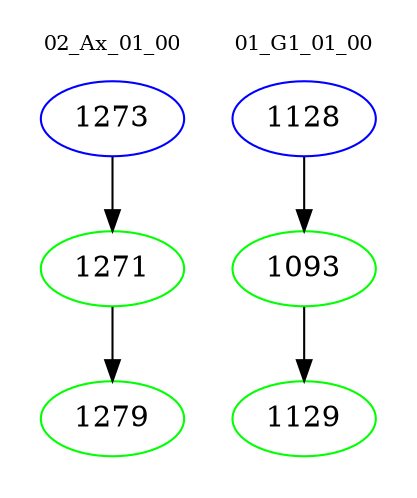 digraph{
subgraph cluster_0 {
color = white
label = "02_Ax_01_00";
fontsize=10;
T0_1273 [label="1273", color="blue"]
T0_1273 -> T0_1271 [color="black"]
T0_1271 [label="1271", color="green"]
T0_1271 -> T0_1279 [color="black"]
T0_1279 [label="1279", color="green"]
}
subgraph cluster_1 {
color = white
label = "01_G1_01_00";
fontsize=10;
T1_1128 [label="1128", color="blue"]
T1_1128 -> T1_1093 [color="black"]
T1_1093 [label="1093", color="green"]
T1_1093 -> T1_1129 [color="black"]
T1_1129 [label="1129", color="green"]
}
}
